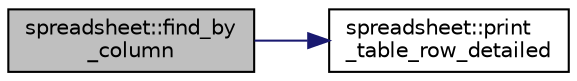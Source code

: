 digraph "spreadsheet::find_by_column"
{
  edge [fontname="Helvetica",fontsize="10",labelfontname="Helvetica",labelfontsize="10"];
  node [fontname="Helvetica",fontsize="10",shape=record];
  rankdir="LR";
  Node75 [label="spreadsheet::find_by\l_column",height=0.2,width=0.4,color="black", fillcolor="grey75", style="filled", fontcolor="black"];
  Node75 -> Node76 [color="midnightblue",fontsize="10",style="solid",fontname="Helvetica"];
  Node76 [label="spreadsheet::print\l_table_row_detailed",height=0.2,width=0.4,color="black", fillcolor="white", style="filled",URL="$d8/d11/classspreadsheet.html#a41f4f67132bed364fded7a94e9e5bc95"];
}
